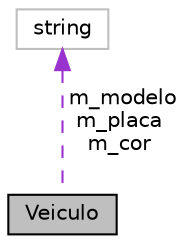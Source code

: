 digraph "Veiculo"
{
  edge [fontname="Helvetica",fontsize="10",labelfontname="Helvetica",labelfontsize="10"];
  node [fontname="Helvetica",fontsize="10",shape=record];
  Node4 [label="Veiculo",height=0.2,width=0.4,color="black", fillcolor="grey75", style="filled", fontcolor="black"];
  Node5 -> Node4 [dir="back",color="darkorchid3",fontsize="10",style="dashed",label=" m_modelo\nm_placa\nm_cor" ];
  Node5 [label="string",height=0.2,width=0.4,color="grey75", fillcolor="white", style="filled"];
}
